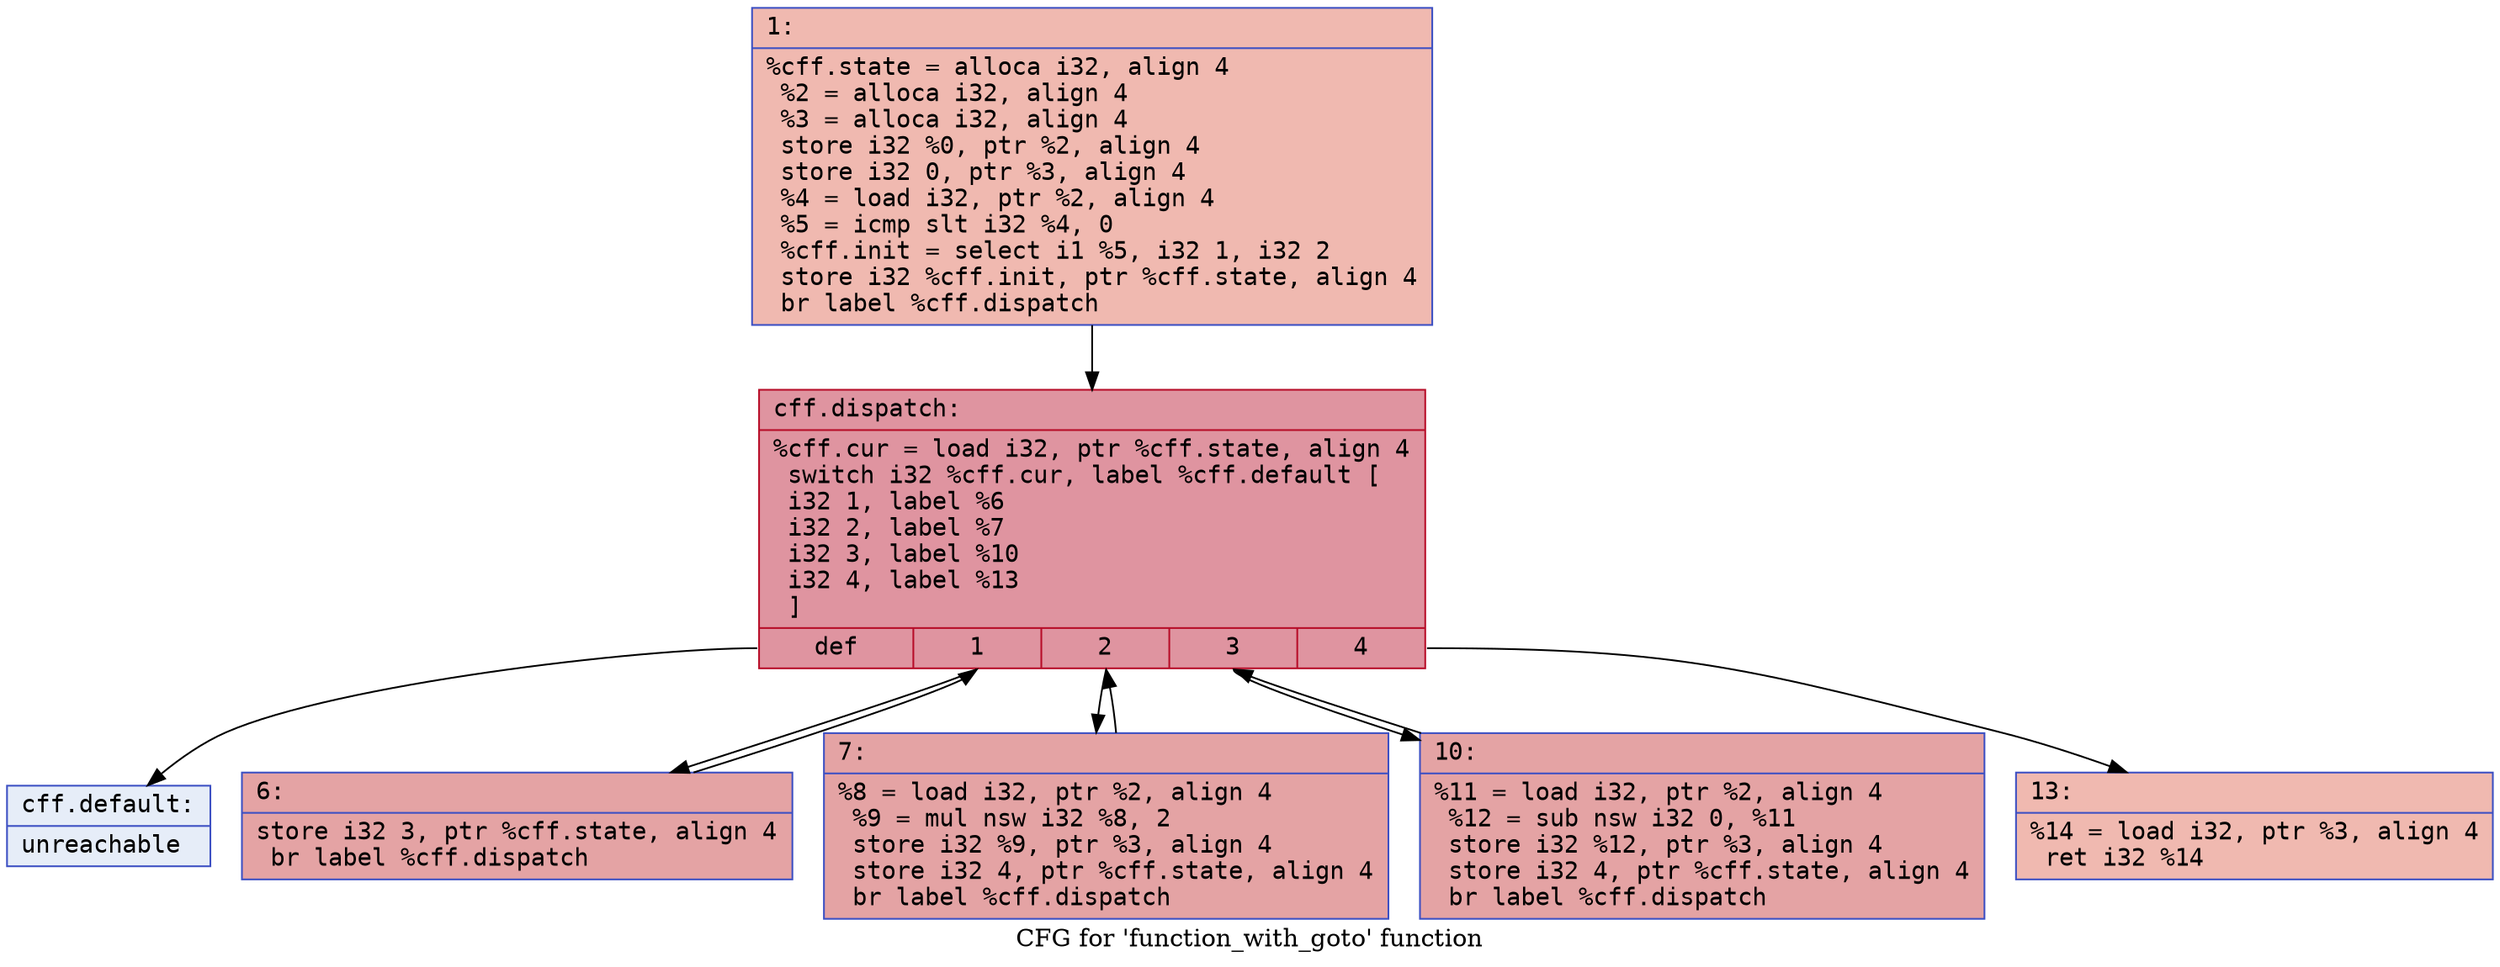 digraph "CFG for 'function_with_goto' function" {
	label="CFG for 'function_with_goto' function";

	Node0x64a9bfe65480 [shape=record,color="#3d50c3ff", style=filled, fillcolor="#de614d70" fontname="Courier",label="{1:\l|  %cff.state = alloca i32, align 4\l  %2 = alloca i32, align 4\l  %3 = alloca i32, align 4\l  store i32 %0, ptr %2, align 4\l  store i32 0, ptr %3, align 4\l  %4 = load i32, ptr %2, align 4\l  %5 = icmp slt i32 %4, 0\l  %cff.init = select i1 %5, i32 1, i32 2\l  store i32 %cff.init, ptr %cff.state, align 4\l  br label %cff.dispatch\l}"];
	Node0x64a9bfe65480 -> Node0x64a9bfe77cd0;
	Node0x64a9bfe655b0 [shape=record,color="#3d50c3ff", style=filled, fillcolor="#c32e3170" fontname="Courier",label="{6:\l|  store i32 3, ptr %cff.state, align 4\l  br label %cff.dispatch\l}"];
	Node0x64a9bfe655b0 -> Node0x64a9bfe77cd0;
	Node0x64a9bfe68360 [shape=record,color="#3d50c3ff", style=filled, fillcolor="#c32e3170" fontname="Courier",label="{7:\l|  %8 = load i32, ptr %2, align 4\l  %9 = mul nsw i32 %8, 2\l  store i32 %9, ptr %3, align 4\l  store i32 4, ptr %cff.state, align 4\l  br label %cff.dispatch\l}"];
	Node0x64a9bfe68360 -> Node0x64a9bfe77cd0;
	Node0x64a9bfe684b0 [shape=record,color="#3d50c3ff", style=filled, fillcolor="#c32e3170" fontname="Courier",label="{10:\l|  %11 = load i32, ptr %2, align 4\l  %12 = sub nsw i32 0, %11\l  store i32 %12, ptr %3, align 4\l  store i32 4, ptr %cff.state, align 4\l  br label %cff.dispatch\l}"];
	Node0x64a9bfe684b0 -> Node0x64a9bfe77cd0;
	Node0x64a9bfe68c70 [shape=record,color="#3d50c3ff", style=filled, fillcolor="#de614d70" fontname="Courier",label="{13:\l|  %14 = load i32, ptr %3, align 4\l  ret i32 %14\l}"];
	Node0x64a9bfe77cd0 [shape=record,color="#b70d28ff", style=filled, fillcolor="#b70d2870" fontname="Courier",label="{cff.dispatch:\l|  %cff.cur = load i32, ptr %cff.state, align 4\l  switch i32 %cff.cur, label %cff.default [\l    i32 1, label %6\l    i32 2, label %7\l    i32 3, label %10\l    i32 4, label %13\l  ]\l|{<s0>def|<s1>1|<s2>2|<s3>3|<s4>4}}"];
	Node0x64a9bfe77cd0:s0 -> Node0x64a9bfe77d60;
	Node0x64a9bfe77cd0:s1 -> Node0x64a9bfe655b0;
	Node0x64a9bfe77cd0:s2 -> Node0x64a9bfe68360;
	Node0x64a9bfe77cd0:s3 -> Node0x64a9bfe684b0;
	Node0x64a9bfe77cd0:s4 -> Node0x64a9bfe68c70;
	Node0x64a9bfe77d60 [shape=record,color="#3d50c3ff", style=filled, fillcolor="#c7d7f070" fontname="Courier",label="{cff.default:\l|  unreachable\l}"];
}

